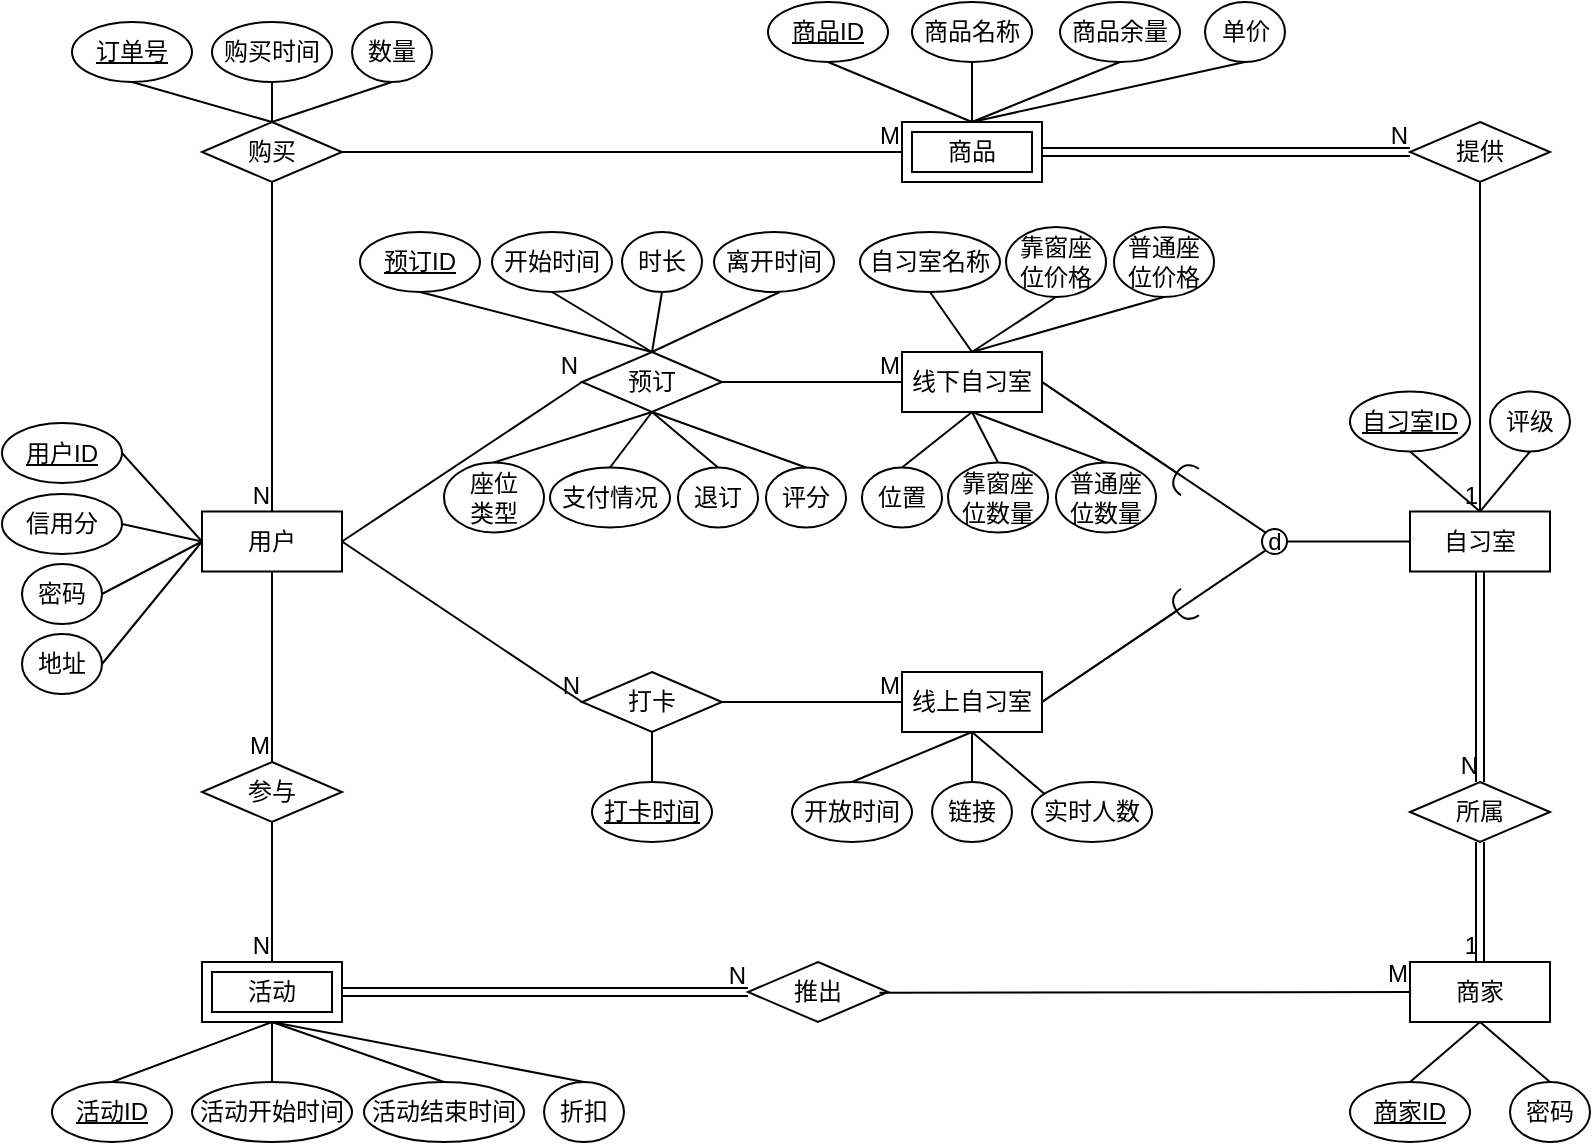 <mxfile version="22.1.15" type="github">
  <diagram id="R2lEEEUBdFMjLlhIrx00" name="Page-1">
    <mxGraphModel dx="1195" dy="622" grid="1" gridSize="10" guides="1" tooltips="1" connect="1" arrows="1" fold="1" page="1" pageScale="1" pageWidth="850" pageHeight="1100" math="0" shadow="0" extFonts="Permanent Marker^https://fonts.googleapis.com/css?family=Permanent+Marker">
      <root>
        <mxCell id="0" />
        <mxCell id="1" parent="0" />
        <mxCell id="6-vCffH0rU1hF1be56Wz-154" value="商品" style="shape=ext;margin=3;double=1;whiteSpace=wrap;html=1;align=center;" parent="1" vertex="1">
          <mxGeometry x="486" y="70" width="70" height="30" as="geometry" />
        </mxCell>
        <mxCell id="6-vCffH0rU1hF1be56Wz-153" value="活动" style="shape=ext;margin=3;double=1;whiteSpace=wrap;html=1;align=center;" parent="1" vertex="1">
          <mxGeometry x="136" y="490" width="70" height="30" as="geometry" />
        </mxCell>
        <mxCell id="6-vCffH0rU1hF1be56Wz-1" value="线上自习室" style="whiteSpace=wrap;html=1;align=center;" parent="1" vertex="1">
          <mxGeometry x="486" y="345" width="70" height="30" as="geometry" />
        </mxCell>
        <mxCell id="6-vCffH0rU1hF1be56Wz-2" value="用户" style="whiteSpace=wrap;html=1;align=center;" parent="1" vertex="1">
          <mxGeometry x="136" y="264.75" width="70" height="30" as="geometry" />
        </mxCell>
        <mxCell id="6-vCffH0rU1hF1be56Wz-4" value="商家" style="whiteSpace=wrap;html=1;align=center;" parent="1" vertex="1">
          <mxGeometry x="740" y="490" width="70" height="30" as="geometry" />
        </mxCell>
        <mxCell id="6-vCffH0rU1hF1be56Wz-6" value="打卡" style="shape=rhombus;perimeter=rhombusPerimeter;whiteSpace=wrap;html=1;align=center;" parent="1" vertex="1">
          <mxGeometry x="326" y="345" width="70" height="30" as="geometry" />
        </mxCell>
        <mxCell id="6-vCffH0rU1hF1be56Wz-7" value="线下自习室" style="whiteSpace=wrap;html=1;align=center;" parent="1" vertex="1">
          <mxGeometry x="486" y="185" width="70" height="30" as="geometry" />
        </mxCell>
        <mxCell id="6-vCffH0rU1hF1be56Wz-8" value="自习室" style="whiteSpace=wrap;html=1;align=center;" parent="1" vertex="1">
          <mxGeometry x="740" y="264.75" width="70" height="30" as="geometry" />
        </mxCell>
        <mxCell id="6-vCffH0rU1hF1be56Wz-13" value="" style="endArrow=none;html=1;rounded=0;entryX=1;entryY=0.5;entryDx=0;entryDy=0;startArrow=halfCircle;startFill=0;sourcePerimeterSpacing=0;strokeWidth=1;" parent="1" target="6-vCffH0rU1hF1be56Wz-7" edge="1">
          <mxGeometry relative="1" as="geometry">
            <mxPoint x="630" y="250" as="sourcePoint" />
            <mxPoint x="90" y="660.0" as="targetPoint" />
            <Array as="points" />
          </mxGeometry>
        </mxCell>
        <mxCell id="6-vCffH0rU1hF1be56Wz-16" value="" style="endArrow=none;html=1;rounded=0;entryX=1;entryY=0.5;entryDx=0;entryDy=0;startArrow=halfCircle;startFill=0;sourcePerimeterSpacing=0;strokeWidth=1;" parent="1" target="6-vCffH0rU1hF1be56Wz-1" edge="1">
          <mxGeometry relative="1" as="geometry">
            <mxPoint x="630" y="310" as="sourcePoint" />
            <mxPoint x="110" y="600.0" as="targetPoint" />
            <Array as="points" />
          </mxGeometry>
        </mxCell>
        <mxCell id="6-vCffH0rU1hF1be56Wz-18" value="" style="endArrow=none;html=1;rounded=0;exitX=0;exitY=1;exitDx=0;exitDy=0;entryX=1;entryY=0.5;entryDx=0;entryDy=0;" parent="1" source="6-vCffH0rU1hF1be56Wz-19" target="6-vCffH0rU1hF1be56Wz-1" edge="1">
          <mxGeometry relative="1" as="geometry">
            <mxPoint x="618.496" y="252.416" as="sourcePoint" />
            <mxPoint x="646" y="230" as="targetPoint" />
          </mxGeometry>
        </mxCell>
        <mxCell id="6-vCffH0rU1hF1be56Wz-20" value="" style="endArrow=none;html=1;rounded=0;" parent="1" source="6-vCffH0rU1hF1be56Wz-8" target="6-vCffH0rU1hF1be56Wz-19" edge="1">
          <mxGeometry relative="1" as="geometry">
            <mxPoint x="606" y="260" as="sourcePoint" />
            <mxPoint x="646" y="230" as="targetPoint" />
          </mxGeometry>
        </mxCell>
        <mxCell id="6-vCffH0rU1hF1be56Wz-19" value="d" style="ellipse;whiteSpace=wrap;html=1;aspect=fixed;" parent="1" vertex="1">
          <mxGeometry x="666" y="273.5" width="12.5" height="12.5" as="geometry" />
        </mxCell>
        <mxCell id="6-vCffH0rU1hF1be56Wz-21" value="" style="endArrow=none;html=1;rounded=0;entryX=1;entryY=0.5;entryDx=0;entryDy=0;exitX=0;exitY=0;exitDx=0;exitDy=0;" parent="1" source="6-vCffH0rU1hF1be56Wz-19" target="6-vCffH0rU1hF1be56Wz-7" edge="1">
          <mxGeometry relative="1" as="geometry">
            <mxPoint x="436" y="370" as="sourcePoint" />
            <mxPoint x="676" y="225" as="targetPoint" />
          </mxGeometry>
        </mxCell>
        <mxCell id="6-vCffH0rU1hF1be56Wz-24" value="预订" style="shape=rhombus;perimeter=rhombusPerimeter;whiteSpace=wrap;html=1;align=center;" parent="1" vertex="1">
          <mxGeometry x="326" y="185" width="70" height="30" as="geometry" />
        </mxCell>
        <mxCell id="6-vCffH0rU1hF1be56Wz-28" value="购买" style="shape=rhombus;perimeter=rhombusPerimeter;whiteSpace=wrap;html=1;align=center;" parent="1" vertex="1">
          <mxGeometry x="136" y="70" width="70" height="30" as="geometry" />
        </mxCell>
        <mxCell id="6-vCffH0rU1hF1be56Wz-31" value="提供" style="shape=rhombus;perimeter=rhombusPerimeter;whiteSpace=wrap;html=1;align=center;" parent="1" vertex="1">
          <mxGeometry x="740" y="70" width="70" height="30" as="geometry" />
        </mxCell>
        <mxCell id="6-vCffH0rU1hF1be56Wz-34" value="所属" style="shape=rhombus;perimeter=rhombusPerimeter;whiteSpace=wrap;html=1;align=center;" parent="1" vertex="1">
          <mxGeometry x="740" y="400" width="70" height="30" as="geometry" />
        </mxCell>
        <mxCell id="6-vCffH0rU1hF1be56Wz-41" value="推出" style="shape=rhombus;perimeter=rhombusPerimeter;whiteSpace=wrap;html=1;align=center;" parent="1" vertex="1">
          <mxGeometry x="409" y="490" width="70" height="30" as="geometry" />
        </mxCell>
        <mxCell id="6-vCffH0rU1hF1be56Wz-44" value="参与" style="shape=rhombus;perimeter=rhombusPerimeter;whiteSpace=wrap;html=1;align=center;" parent="1" vertex="1">
          <mxGeometry x="136" y="390" width="70" height="30" as="geometry" />
        </mxCell>
        <mxCell id="6-vCffH0rU1hF1be56Wz-63" value="" style="endArrow=none;html=1;rounded=0;exitX=1;exitY=0.5;exitDx=0;exitDy=0;entryX=0;entryY=0.5;entryDx=0;entryDy=0;" parent="1" source="6-vCffH0rU1hF1be56Wz-96" target="6-vCffH0rU1hF1be56Wz-2" edge="1">
          <mxGeometry width="50" height="50" relative="1" as="geometry">
            <mxPoint x="94" y="258.5" as="sourcePoint" />
            <mxPoint x="406" y="210" as="targetPoint" />
          </mxGeometry>
        </mxCell>
        <mxCell id="6-vCffH0rU1hF1be56Wz-64" value="单价" style="ellipse;whiteSpace=wrap;html=1;align=center;" parent="1" vertex="1">
          <mxGeometry x="637.5" y="10" width="40" height="30" as="geometry" />
        </mxCell>
        <mxCell id="6-vCffH0rU1hF1be56Wz-66" value="商品ID" style="ellipse;whiteSpace=wrap;html=1;align=center;fontStyle=4;" parent="1" vertex="1">
          <mxGeometry x="419" y="10" width="60" height="30" as="geometry" />
        </mxCell>
        <mxCell id="6-vCffH0rU1hF1be56Wz-68" value="订单号" style="ellipse;whiteSpace=wrap;html=1;align=center;fontStyle=4;" parent="1" vertex="1">
          <mxGeometry x="71" y="20" width="60" height="30" as="geometry" />
        </mxCell>
        <mxCell id="6-vCffH0rU1hF1be56Wz-69" value="数量" style="ellipse;whiteSpace=wrap;html=1;align=center;" parent="1" vertex="1">
          <mxGeometry x="211" y="20" width="40" height="30" as="geometry" />
        </mxCell>
        <mxCell id="6-vCffH0rU1hF1be56Wz-70" value="预订ID" style="ellipse;whiteSpace=wrap;html=1;align=center;fontStyle=4;" parent="1" vertex="1">
          <mxGeometry x="215" y="125" width="60" height="30" as="geometry" />
        </mxCell>
        <mxCell id="6-vCffH0rU1hF1be56Wz-72" value="开始时间" style="ellipse;whiteSpace=wrap;html=1;align=center;" parent="1" vertex="1">
          <mxGeometry x="281" y="125" width="60" height="30" as="geometry" />
        </mxCell>
        <mxCell id="6-vCffH0rU1hF1be56Wz-73" value="时长" style="ellipse;whiteSpace=wrap;html=1;align=center;" parent="1" vertex="1">
          <mxGeometry x="346" y="125" width="40" height="30" as="geometry" />
        </mxCell>
        <mxCell id="6-vCffH0rU1hF1be56Wz-74" value="离开时间" style="ellipse;whiteSpace=wrap;html=1;align=center;" parent="1" vertex="1">
          <mxGeometry x="392" y="125" width="60" height="30" as="geometry" />
        </mxCell>
        <mxCell id="6-vCffH0rU1hF1be56Wz-75" value="座位&lt;br&gt;类型" style="ellipse;whiteSpace=wrap;html=1;align=center;" parent="1" vertex="1">
          <mxGeometry x="257" y="240.25" width="50" height="35" as="geometry" />
        </mxCell>
        <mxCell id="6-vCffH0rU1hF1be56Wz-77" value="支付情况" style="ellipse;whiteSpace=wrap;html=1;align=center;" parent="1" vertex="1">
          <mxGeometry x="310" y="242.75" width="60" height="30" as="geometry" />
        </mxCell>
        <mxCell id="6-vCffH0rU1hF1be56Wz-81" value="评分" style="ellipse;whiteSpace=wrap;html=1;align=center;" parent="1" vertex="1">
          <mxGeometry x="418" y="242.75" width="40" height="30" as="geometry" />
        </mxCell>
        <mxCell id="6-vCffH0rU1hF1be56Wz-84" value="自习室ID" style="ellipse;whiteSpace=wrap;html=1;align=center;fontStyle=4;" parent="1" vertex="1">
          <mxGeometry x="710" y="204.75" width="60" height="30" as="geometry" />
        </mxCell>
        <mxCell id="6-vCffH0rU1hF1be56Wz-85" value="位置" style="ellipse;whiteSpace=wrap;html=1;align=center;" parent="1" vertex="1">
          <mxGeometry x="466" y="242.75" width="40" height="30" as="geometry" />
        </mxCell>
        <mxCell id="6-vCffH0rU1hF1be56Wz-88" value="靠窗座&lt;br&gt;位数量" style="ellipse;whiteSpace=wrap;html=1;align=center;" parent="1" vertex="1">
          <mxGeometry x="509" y="240.25" width="50" height="35" as="geometry" />
        </mxCell>
        <mxCell id="6-vCffH0rU1hF1be56Wz-89" value="开放时间" style="ellipse;whiteSpace=wrap;html=1;align=center;" parent="1" vertex="1">
          <mxGeometry x="431" y="400" width="60" height="30" as="geometry" />
        </mxCell>
        <mxCell id="6-vCffH0rU1hF1be56Wz-90" value="信用分" style="ellipse;whiteSpace=wrap;html=1;align=center;" parent="1" vertex="1">
          <mxGeometry x="36" y="256" width="60" height="30" as="geometry" />
        </mxCell>
        <mxCell id="6-vCffH0rU1hF1be56Wz-91" value="评级" style="ellipse;whiteSpace=wrap;html=1;align=center;" parent="1" vertex="1">
          <mxGeometry x="780" y="204.75" width="40" height="30" as="geometry" />
        </mxCell>
        <mxCell id="6-vCffH0rU1hF1be56Wz-92" value="商家ID" style="ellipse;whiteSpace=wrap;html=1;align=center;fontStyle=4;" parent="1" vertex="1">
          <mxGeometry x="710" y="550" width="60" height="30" as="geometry" />
        </mxCell>
        <mxCell id="6-vCffH0rU1hF1be56Wz-93" value="活动ID" style="ellipse;whiteSpace=wrap;html=1;align=center;fontStyle=4;" parent="1" vertex="1">
          <mxGeometry x="61" y="550" width="60" height="30" as="geometry" />
        </mxCell>
        <mxCell id="6-vCffH0rU1hF1be56Wz-94" value="活动开始时间" style="ellipse;whiteSpace=wrap;html=1;align=center;" parent="1" vertex="1">
          <mxGeometry x="131" y="550" width="80" height="30" as="geometry" />
        </mxCell>
        <mxCell id="6-vCffH0rU1hF1be56Wz-95" value="折扣" style="ellipse;whiteSpace=wrap;html=1;align=center;" parent="1" vertex="1">
          <mxGeometry x="307" y="550" width="40" height="30" as="geometry" />
        </mxCell>
        <mxCell id="6-vCffH0rU1hF1be56Wz-96" value="用户ID" style="ellipse;whiteSpace=wrap;html=1;align=center;fontStyle=4;" parent="1" vertex="1">
          <mxGeometry x="36" y="220.5" width="60" height="30" as="geometry" />
        </mxCell>
        <mxCell id="6-vCffH0rU1hF1be56Wz-97" value="退订" style="ellipse;whiteSpace=wrap;html=1;align=center;" parent="1" vertex="1">
          <mxGeometry x="374" y="242.75" width="40" height="30" as="geometry" />
        </mxCell>
        <mxCell id="6-vCffH0rU1hF1be56Wz-98" value="链接" style="ellipse;whiteSpace=wrap;html=1;align=center;" parent="1" vertex="1">
          <mxGeometry x="501" y="400" width="40" height="30" as="geometry" />
        </mxCell>
        <mxCell id="6-vCffH0rU1hF1be56Wz-100" value="打卡时间" style="ellipse;whiteSpace=wrap;html=1;align=center;fontStyle=4;" parent="1" vertex="1">
          <mxGeometry x="331" y="400" width="60" height="30" as="geometry" />
        </mxCell>
        <mxCell id="6-vCffH0rU1hF1be56Wz-101" value="自习室名称" style="ellipse;whiteSpace=wrap;html=1;align=center;" parent="1" vertex="1">
          <mxGeometry x="465" y="125" width="70" height="30" as="geometry" />
        </mxCell>
        <mxCell id="6-vCffH0rU1hF1be56Wz-102" value="靠窗座&lt;br&gt;位价格" style="ellipse;whiteSpace=wrap;html=1;align=center;" parent="1" vertex="1">
          <mxGeometry x="538" y="122.5" width="50" height="35" as="geometry" />
        </mxCell>
        <mxCell id="6-vCffH0rU1hF1be56Wz-103" value="活动结束时间" style="ellipse;whiteSpace=wrap;html=1;align=center;" parent="1" vertex="1">
          <mxGeometry x="217" y="550" width="80" height="30" as="geometry" />
        </mxCell>
        <mxCell id="6-vCffH0rU1hF1be56Wz-104" value="购买时间" style="ellipse;whiteSpace=wrap;html=1;align=center;" parent="1" vertex="1">
          <mxGeometry x="141" y="20" width="60" height="30" as="geometry" />
        </mxCell>
        <mxCell id="6-vCffH0rU1hF1be56Wz-107" value="" style="endArrow=none;html=1;rounded=0;entryX=0.5;entryY=1;entryDx=0;entryDy=0;exitX=0.5;exitY=0;exitDx=0;exitDy=0;" parent="1" source="6-vCffH0rU1hF1be56Wz-28" target="6-vCffH0rU1hF1be56Wz-68" edge="1">
          <mxGeometry width="50" height="50" relative="1" as="geometry">
            <mxPoint x="410" y="370" as="sourcePoint" />
            <mxPoint x="460" y="320" as="targetPoint" />
          </mxGeometry>
        </mxCell>
        <mxCell id="6-vCffH0rU1hF1be56Wz-108" value="" style="endArrow=none;html=1;rounded=0;entryX=0.5;entryY=1;entryDx=0;entryDy=0;exitX=0.5;exitY=0;exitDx=0;exitDy=0;" parent="1" source="6-vCffH0rU1hF1be56Wz-28" target="6-vCffH0rU1hF1be56Wz-104" edge="1">
          <mxGeometry width="50" height="50" relative="1" as="geometry">
            <mxPoint x="181" y="80" as="sourcePoint" />
            <mxPoint x="136" y="60" as="targetPoint" />
          </mxGeometry>
        </mxCell>
        <mxCell id="6-vCffH0rU1hF1be56Wz-109" value="" style="endArrow=none;html=1;rounded=0;entryX=0.5;entryY=1;entryDx=0;entryDy=0;exitX=0.5;exitY=0;exitDx=0;exitDy=0;" parent="1" source="6-vCffH0rU1hF1be56Wz-28" target="6-vCffH0rU1hF1be56Wz-69" edge="1">
          <mxGeometry width="50" height="50" relative="1" as="geometry">
            <mxPoint x="191" y="90" as="sourcePoint" />
            <mxPoint x="146" y="70" as="targetPoint" />
          </mxGeometry>
        </mxCell>
        <mxCell id="6-vCffH0rU1hF1be56Wz-110" value="" style="endArrow=none;html=1;rounded=0;entryX=0.5;entryY=1;entryDx=0;entryDy=0;exitX=0.5;exitY=0;exitDx=0;exitDy=0;" parent="1" source="6-vCffH0rU1hF1be56Wz-154" target="6-vCffH0rU1hF1be56Wz-66" edge="1">
          <mxGeometry width="50" height="50" relative="1" as="geometry">
            <mxPoint x="521" y="70" as="sourcePoint" />
            <mxPoint x="156" y="80" as="targetPoint" />
          </mxGeometry>
        </mxCell>
        <mxCell id="6-vCffH0rU1hF1be56Wz-111" value="" style="endArrow=none;html=1;rounded=0;entryX=0.5;entryY=1;entryDx=0;entryDy=0;exitX=0.5;exitY=0;exitDx=0;exitDy=0;" parent="1" source="6-vCffH0rU1hF1be56Wz-154" target="bLTGYwWpteCRlfrtfJRy-1" edge="1">
          <mxGeometry width="50" height="50" relative="1" as="geometry">
            <mxPoint x="521" y="70" as="sourcePoint" />
            <mxPoint x="521" y="40" as="targetPoint" />
          </mxGeometry>
        </mxCell>
        <mxCell id="6-vCffH0rU1hF1be56Wz-112" value="" style="endArrow=none;html=1;rounded=0;entryX=0.5;entryY=1;entryDx=0;entryDy=0;exitX=0.5;exitY=0;exitDx=0;exitDy=0;" parent="1" source="6-vCffH0rU1hF1be56Wz-154" target="6-vCffH0rU1hF1be56Wz-64" edge="1">
          <mxGeometry width="50" height="50" relative="1" as="geometry">
            <mxPoint x="521" y="70" as="sourcePoint" />
            <mxPoint x="176" y="100" as="targetPoint" />
          </mxGeometry>
        </mxCell>
        <mxCell id="6-vCffH0rU1hF1be56Wz-113" value="" style="endArrow=none;html=1;rounded=0;exitX=0.5;exitY=1;exitDx=0;exitDy=0;entryX=0.5;entryY=0;entryDx=0;entryDy=0;" parent="1" source="6-vCffH0rU1hF1be56Wz-70" target="6-vCffH0rU1hF1be56Wz-24" edge="1">
          <mxGeometry width="50" height="50" relative="1" as="geometry">
            <mxPoint x="231" y="130" as="sourcePoint" />
            <mxPoint x="300" y="200" as="targetPoint" />
          </mxGeometry>
        </mxCell>
        <mxCell id="6-vCffH0rU1hF1be56Wz-114" value="" style="endArrow=none;html=1;rounded=0;entryX=0.5;entryY=1;entryDx=0;entryDy=0;exitX=0.5;exitY=0;exitDx=0;exitDy=0;" parent="1" source="6-vCffH0rU1hF1be56Wz-24" target="6-vCffH0rU1hF1be56Wz-72" edge="1">
          <mxGeometry width="50" height="50" relative="1" as="geometry">
            <mxPoint x="360" y="180" as="sourcePoint" />
            <mxPoint x="196" y="120" as="targetPoint" />
          </mxGeometry>
        </mxCell>
        <mxCell id="6-vCffH0rU1hF1be56Wz-115" value="" style="endArrow=none;html=1;rounded=0;entryX=0.5;entryY=1;entryDx=0;entryDy=0;exitX=0.5;exitY=0;exitDx=0;exitDy=0;" parent="1" source="6-vCffH0rU1hF1be56Wz-24" target="6-vCffH0rU1hF1be56Wz-73" edge="1">
          <mxGeometry width="50" height="50" relative="1" as="geometry">
            <mxPoint x="251" y="150" as="sourcePoint" />
            <mxPoint x="206" y="130" as="targetPoint" />
          </mxGeometry>
        </mxCell>
        <mxCell id="6-vCffH0rU1hF1be56Wz-116" value="" style="endArrow=none;html=1;rounded=0;entryX=0.547;entryY=1;entryDx=0;entryDy=0;exitX=0.5;exitY=0;exitDx=0;exitDy=0;entryPerimeter=0;" parent="1" source="6-vCffH0rU1hF1be56Wz-24" target="6-vCffH0rU1hF1be56Wz-74" edge="1">
          <mxGeometry width="50" height="50" relative="1" as="geometry">
            <mxPoint x="261" y="160" as="sourcePoint" />
            <mxPoint x="216" y="140" as="targetPoint" />
          </mxGeometry>
        </mxCell>
        <mxCell id="6-vCffH0rU1hF1be56Wz-117" value="" style="endArrow=none;html=1;rounded=0;entryX=0.5;entryY=0;entryDx=0;entryDy=0;exitX=0.5;exitY=1;exitDx=0;exitDy=0;" parent="1" source="6-vCffH0rU1hF1be56Wz-24" target="6-vCffH0rU1hF1be56Wz-81" edge="1">
          <mxGeometry width="50" height="50" relative="1" as="geometry">
            <mxPoint x="271" y="170" as="sourcePoint" />
            <mxPoint x="226" y="150" as="targetPoint" />
          </mxGeometry>
        </mxCell>
        <mxCell id="6-vCffH0rU1hF1be56Wz-118" value="" style="endArrow=none;html=1;rounded=0;entryX=0.5;entryY=0;entryDx=0;entryDy=0;exitX=0.5;exitY=1;exitDx=0;exitDy=0;" parent="1" source="6-vCffH0rU1hF1be56Wz-24" target="6-vCffH0rU1hF1be56Wz-75" edge="1">
          <mxGeometry width="50" height="50" relative="1" as="geometry">
            <mxPoint x="281" y="180" as="sourcePoint" />
            <mxPoint x="236" y="160" as="targetPoint" />
          </mxGeometry>
        </mxCell>
        <mxCell id="6-vCffH0rU1hF1be56Wz-119" value="" style="endArrow=none;html=1;rounded=0;entryX=0.5;entryY=0;entryDx=0;entryDy=0;exitX=0.5;exitY=1;exitDx=0;exitDy=0;" parent="1" source="6-vCffH0rU1hF1be56Wz-24" target="6-vCffH0rU1hF1be56Wz-77" edge="1">
          <mxGeometry width="50" height="50" relative="1" as="geometry">
            <mxPoint x="291" y="190" as="sourcePoint" />
            <mxPoint x="246" y="170" as="targetPoint" />
          </mxGeometry>
        </mxCell>
        <mxCell id="6-vCffH0rU1hF1be56Wz-120" value="" style="endArrow=none;html=1;rounded=0;entryX=0.5;entryY=1;entryDx=0;entryDy=0;exitX=0.5;exitY=0;exitDx=0;exitDy=0;" parent="1" source="6-vCffH0rU1hF1be56Wz-97" target="6-vCffH0rU1hF1be56Wz-24" edge="1">
          <mxGeometry width="50" height="50" relative="1" as="geometry">
            <mxPoint x="301" y="200" as="sourcePoint" />
            <mxPoint x="256" y="180" as="targetPoint" />
          </mxGeometry>
        </mxCell>
        <mxCell id="6-vCffH0rU1hF1be56Wz-121" value="" style="endArrow=none;html=1;rounded=0;entryX=0.5;entryY=1;entryDx=0;entryDy=0;exitX=0.5;exitY=0;exitDx=0;exitDy=0;" parent="1" source="6-vCffH0rU1hF1be56Wz-85" target="6-vCffH0rU1hF1be56Wz-7" edge="1">
          <mxGeometry width="50" height="50" relative="1" as="geometry">
            <mxPoint x="311" y="210" as="sourcePoint" />
            <mxPoint x="266" y="190" as="targetPoint" />
          </mxGeometry>
        </mxCell>
        <mxCell id="6-vCffH0rU1hF1be56Wz-122" value="" style="endArrow=none;html=1;rounded=0;exitX=0.5;exitY=0;exitDx=0;exitDy=0;entryX=0.5;entryY=1;entryDx=0;entryDy=0;" parent="1" source="6-vCffH0rU1hF1be56Wz-88" target="6-vCffH0rU1hF1be56Wz-7" edge="1">
          <mxGeometry width="50" height="50" relative="1" as="geometry">
            <mxPoint x="321" y="220" as="sourcePoint" />
            <mxPoint x="520" y="220" as="targetPoint" />
          </mxGeometry>
        </mxCell>
        <mxCell id="6-vCffH0rU1hF1be56Wz-123" value="" style="endArrow=none;html=1;rounded=0;entryX=0.5;entryY=0;entryDx=0;entryDy=0;exitX=0.5;exitY=1;exitDx=0;exitDy=0;" parent="1" source="6-vCffH0rU1hF1be56Wz-102" target="6-vCffH0rU1hF1be56Wz-7" edge="1">
          <mxGeometry width="50" height="50" relative="1" as="geometry">
            <mxPoint x="331" y="230" as="sourcePoint" />
            <mxPoint x="286" y="210" as="targetPoint" />
          </mxGeometry>
        </mxCell>
        <mxCell id="6-vCffH0rU1hF1be56Wz-124" value="" style="endArrow=none;html=1;rounded=0;entryX=0.5;entryY=0;entryDx=0;entryDy=0;exitX=0.5;exitY=1;exitDx=0;exitDy=0;" parent="1" source="6-vCffH0rU1hF1be56Wz-101" target="6-vCffH0rU1hF1be56Wz-7" edge="1">
          <mxGeometry width="50" height="50" relative="1" as="geometry">
            <mxPoint x="341" y="240" as="sourcePoint" />
            <mxPoint x="296" y="220" as="targetPoint" />
          </mxGeometry>
        </mxCell>
        <mxCell id="6-vCffH0rU1hF1be56Wz-125" value="" style="endArrow=none;html=1;rounded=0;entryX=0.5;entryY=1;entryDx=0;entryDy=0;exitX=0.5;exitY=0;exitDx=0;exitDy=0;" parent="1" source="6-vCffH0rU1hF1be56Wz-8" target="6-vCffH0rU1hF1be56Wz-84" edge="1">
          <mxGeometry width="50" height="50" relative="1" as="geometry">
            <mxPoint x="351" y="250" as="sourcePoint" />
            <mxPoint x="306" y="230" as="targetPoint" />
          </mxGeometry>
        </mxCell>
        <mxCell id="6-vCffH0rU1hF1be56Wz-126" value="" style="endArrow=none;html=1;rounded=0;entryX=0.5;entryY=1;entryDx=0;entryDy=0;exitX=0.5;exitY=0;exitDx=0;exitDy=0;" parent="1" source="6-vCffH0rU1hF1be56Wz-8" target="6-vCffH0rU1hF1be56Wz-91" edge="1">
          <mxGeometry width="50" height="50" relative="1" as="geometry">
            <mxPoint x="361" y="260" as="sourcePoint" />
            <mxPoint x="316" y="240" as="targetPoint" />
          </mxGeometry>
        </mxCell>
        <mxCell id="6-vCffH0rU1hF1be56Wz-127" value="" style="endArrow=none;html=1;rounded=0;entryX=0.5;entryY=0;entryDx=0;entryDy=0;exitX=0.5;exitY=1;exitDx=0;exitDy=0;" parent="1" source="6-vCffH0rU1hF1be56Wz-4" target="6-vCffH0rU1hF1be56Wz-92" edge="1">
          <mxGeometry width="50" height="50" relative="1" as="geometry">
            <mxPoint x="755" y="520" as="sourcePoint" />
            <mxPoint x="306" y="250" as="targetPoint" />
          </mxGeometry>
        </mxCell>
        <mxCell id="6-vCffH0rU1hF1be56Wz-128" value="" style="endArrow=none;html=1;rounded=0;entryX=0.5;entryY=0;entryDx=0;entryDy=0;exitX=0.5;exitY=1;exitDx=0;exitDy=0;" parent="1" source="6-vCffH0rU1hF1be56Wz-153" target="6-vCffH0rU1hF1be56Wz-93" edge="1">
          <mxGeometry width="50" height="50" relative="1" as="geometry">
            <mxPoint x="171" y="520" as="sourcePoint" />
            <mxPoint x="336" y="260" as="targetPoint" />
          </mxGeometry>
        </mxCell>
        <mxCell id="6-vCffH0rU1hF1be56Wz-129" value="" style="endArrow=none;html=1;rounded=0;entryX=0.5;entryY=0;entryDx=0;entryDy=0;exitX=0.5;exitY=1;exitDx=0;exitDy=0;" parent="1" source="6-vCffH0rU1hF1be56Wz-153" target="6-vCffH0rU1hF1be56Wz-94" edge="1">
          <mxGeometry width="50" height="50" relative="1" as="geometry">
            <mxPoint x="171" y="520" as="sourcePoint" />
            <mxPoint x="110" y="560" as="targetPoint" />
          </mxGeometry>
        </mxCell>
        <mxCell id="6-vCffH0rU1hF1be56Wz-130" value="" style="endArrow=none;html=1;rounded=0;entryX=0.5;entryY=0;entryDx=0;entryDy=0;exitX=0.5;exitY=1;exitDx=0;exitDy=0;" parent="1" source="6-vCffH0rU1hF1be56Wz-153" target="6-vCffH0rU1hF1be56Wz-103" edge="1">
          <mxGeometry width="50" height="50" relative="1" as="geometry">
            <mxPoint x="171" y="520" as="sourcePoint" />
            <mxPoint x="120" y="570" as="targetPoint" />
          </mxGeometry>
        </mxCell>
        <mxCell id="6-vCffH0rU1hF1be56Wz-131" value="" style="endArrow=none;html=1;rounded=0;entryX=0.5;entryY=0;entryDx=0;entryDy=0;exitX=0.5;exitY=1;exitDx=0;exitDy=0;" parent="1" source="6-vCffH0rU1hF1be56Wz-153" target="6-vCffH0rU1hF1be56Wz-95" edge="1">
          <mxGeometry width="50" height="50" relative="1" as="geometry">
            <mxPoint x="171" y="520" as="sourcePoint" />
            <mxPoint x="130" y="580" as="targetPoint" />
          </mxGeometry>
        </mxCell>
        <mxCell id="6-vCffH0rU1hF1be56Wz-132" value="" style="endArrow=none;html=1;rounded=0;exitX=1;exitY=0.5;exitDx=0;exitDy=0;entryX=0;entryY=0.5;entryDx=0;entryDy=0;" parent="1" source="6-vCffH0rU1hF1be56Wz-90" target="6-vCffH0rU1hF1be56Wz-2" edge="1">
          <mxGeometry width="50" height="50" relative="1" as="geometry">
            <mxPoint x="106" y="269" as="sourcePoint" />
            <mxPoint x="146" y="290" as="targetPoint" />
          </mxGeometry>
        </mxCell>
        <mxCell id="6-vCffH0rU1hF1be56Wz-133" value="" style="endArrow=none;html=1;rounded=0;exitX=0.5;exitY=1;exitDx=0;exitDy=0;entryX=0.5;entryY=0;entryDx=0;entryDy=0;" parent="1" source="6-vCffH0rU1hF1be56Wz-6" target="6-vCffH0rU1hF1be56Wz-100" edge="1">
          <mxGeometry width="50" height="50" relative="1" as="geometry">
            <mxPoint x="116" y="279" as="sourcePoint" />
            <mxPoint x="156" y="300" as="targetPoint" />
          </mxGeometry>
        </mxCell>
        <mxCell id="6-vCffH0rU1hF1be56Wz-134" value="" style="endArrow=none;html=1;rounded=0;exitX=0.5;exitY=1;exitDx=0;exitDy=0;entryX=0.5;entryY=0;entryDx=0;entryDy=0;" parent="1" source="6-vCffH0rU1hF1be56Wz-1" target="6-vCffH0rU1hF1be56Wz-89" edge="1">
          <mxGeometry width="50" height="50" relative="1" as="geometry">
            <mxPoint x="126" y="289" as="sourcePoint" />
            <mxPoint x="166" y="310" as="targetPoint" />
          </mxGeometry>
        </mxCell>
        <mxCell id="6-vCffH0rU1hF1be56Wz-135" value="" style="endArrow=none;html=1;rounded=0;entryX=0.5;entryY=0;entryDx=0;entryDy=0;exitX=0.5;exitY=1;exitDx=0;exitDy=0;" parent="1" source="6-vCffH0rU1hF1be56Wz-1" target="6-vCffH0rU1hF1be56Wz-98" edge="1">
          <mxGeometry width="50" height="50" relative="1" as="geometry">
            <mxPoint x="520" y="380" as="sourcePoint" />
            <mxPoint x="176" y="320" as="targetPoint" />
          </mxGeometry>
        </mxCell>
        <mxCell id="6-vCffH0rU1hF1be56Wz-140" value="" style="endArrow=none;html=1;rounded=0;exitX=0.5;exitY=1;exitDx=0;exitDy=0;entryX=0.5;entryY=0;entryDx=0;entryDy=0;" parent="1" source="6-vCffH0rU1hF1be56Wz-44" target="6-vCffH0rU1hF1be56Wz-153" edge="1">
          <mxGeometry relative="1" as="geometry">
            <mxPoint x="260" y="320" as="sourcePoint" />
            <mxPoint x="171" y="490" as="targetPoint" />
          </mxGeometry>
        </mxCell>
        <mxCell id="6-vCffH0rU1hF1be56Wz-141" value="N" style="resizable=0;html=1;whiteSpace=wrap;align=right;verticalAlign=bottom;" parent="6-vCffH0rU1hF1be56Wz-140" connectable="0" vertex="1">
          <mxGeometry x="1" relative="1" as="geometry" />
        </mxCell>
        <mxCell id="6-vCffH0rU1hF1be56Wz-142" value="" style="endArrow=none;html=1;rounded=0;exitX=0.5;exitY=1;exitDx=0;exitDy=0;entryX=0.5;entryY=0;entryDx=0;entryDy=0;" parent="1" source="6-vCffH0rU1hF1be56Wz-2" target="6-vCffH0rU1hF1be56Wz-44" edge="1">
          <mxGeometry relative="1" as="geometry">
            <mxPoint x="260" y="320" as="sourcePoint" />
            <mxPoint x="420" y="320" as="targetPoint" />
          </mxGeometry>
        </mxCell>
        <mxCell id="6-vCffH0rU1hF1be56Wz-143" value="M" style="resizable=0;html=1;whiteSpace=wrap;align=right;verticalAlign=bottom;" parent="6-vCffH0rU1hF1be56Wz-142" connectable="0" vertex="1">
          <mxGeometry x="1" relative="1" as="geometry" />
        </mxCell>
        <mxCell id="6-vCffH0rU1hF1be56Wz-144" value="" style="shape=link;html=1;rounded=0;exitX=1;exitY=0.5;exitDx=0;exitDy=0;entryX=0;entryY=0.5;entryDx=0;entryDy=0;" parent="1" target="6-vCffH0rU1hF1be56Wz-41" edge="1">
          <mxGeometry relative="1" as="geometry">
            <mxPoint x="206" y="505" as="sourcePoint" />
            <mxPoint x="400" y="510" as="targetPoint" />
          </mxGeometry>
        </mxCell>
        <mxCell id="6-vCffH0rU1hF1be56Wz-145" value="N" style="resizable=0;html=1;whiteSpace=wrap;align=right;verticalAlign=bottom;" parent="6-vCffH0rU1hF1be56Wz-144" connectable="0" vertex="1">
          <mxGeometry x="1" relative="1" as="geometry" />
        </mxCell>
        <mxCell id="6-vCffH0rU1hF1be56Wz-146" value="" style="endArrow=none;html=1;rounded=0;exitX=0.939;exitY=0.514;exitDx=0;exitDy=0;exitPerimeter=0;entryX=0;entryY=0.5;entryDx=0;entryDy=0;" parent="1" source="6-vCffH0rU1hF1be56Wz-41" target="6-vCffH0rU1hF1be56Wz-4" edge="1">
          <mxGeometry relative="1" as="geometry">
            <mxPoint x="260" y="320" as="sourcePoint" />
            <mxPoint x="420" y="320" as="targetPoint" />
          </mxGeometry>
        </mxCell>
        <mxCell id="6-vCffH0rU1hF1be56Wz-147" value="M" style="resizable=0;html=1;whiteSpace=wrap;align=right;verticalAlign=bottom;" parent="6-vCffH0rU1hF1be56Wz-146" connectable="0" vertex="1">
          <mxGeometry x="1" relative="1" as="geometry" />
        </mxCell>
        <mxCell id="6-vCffH0rU1hF1be56Wz-149" value="" style="shape=link;html=1;rounded=0;exitX=0.5;exitY=1;exitDx=0;exitDy=0;entryX=0.5;entryY=0;entryDx=0;entryDy=0;" parent="1" source="6-vCffH0rU1hF1be56Wz-34" target="6-vCffH0rU1hF1be56Wz-4" edge="1">
          <mxGeometry relative="1" as="geometry">
            <mxPoint x="260" y="320" as="sourcePoint" />
            <mxPoint x="680" y="470" as="targetPoint" />
          </mxGeometry>
        </mxCell>
        <mxCell id="6-vCffH0rU1hF1be56Wz-150" value="1" style="resizable=0;html=1;whiteSpace=wrap;align=right;verticalAlign=bottom;" parent="6-vCffH0rU1hF1be56Wz-149" connectable="0" vertex="1">
          <mxGeometry x="1" relative="1" as="geometry" />
        </mxCell>
        <mxCell id="6-vCffH0rU1hF1be56Wz-151" value="" style="shape=link;html=1;rounded=0;entryX=0.5;entryY=0;entryDx=0;entryDy=0;exitX=0.5;exitY=1;exitDx=0;exitDy=0;" parent="1" source="6-vCffH0rU1hF1be56Wz-8" target="6-vCffH0rU1hF1be56Wz-34" edge="1">
          <mxGeometry relative="1" as="geometry">
            <mxPoint x="260" y="320" as="sourcePoint" />
            <mxPoint x="420" y="320" as="targetPoint" />
          </mxGeometry>
        </mxCell>
        <mxCell id="6-vCffH0rU1hF1be56Wz-152" value="N" style="resizable=0;html=1;whiteSpace=wrap;align=right;verticalAlign=bottom;" parent="6-vCffH0rU1hF1be56Wz-151" connectable="0" vertex="1">
          <mxGeometry x="1" relative="1" as="geometry" />
        </mxCell>
        <mxCell id="6-vCffH0rU1hF1be56Wz-155" value="" style="endArrow=none;html=1;rounded=0;exitX=0.5;exitY=1;exitDx=0;exitDy=0;entryX=0.5;entryY=0;entryDx=0;entryDy=0;" parent="1" source="6-vCffH0rU1hF1be56Wz-31" target="6-vCffH0rU1hF1be56Wz-8" edge="1">
          <mxGeometry relative="1" as="geometry">
            <mxPoint x="220" y="200" as="sourcePoint" />
            <mxPoint x="380" y="200" as="targetPoint" />
          </mxGeometry>
        </mxCell>
        <mxCell id="6-vCffH0rU1hF1be56Wz-156" value="1" style="resizable=0;html=1;whiteSpace=wrap;align=right;verticalAlign=bottom;" parent="6-vCffH0rU1hF1be56Wz-155" connectable="0" vertex="1">
          <mxGeometry x="1" relative="1" as="geometry" />
        </mxCell>
        <mxCell id="6-vCffH0rU1hF1be56Wz-159" value="" style="shape=link;html=1;rounded=0;exitX=1;exitY=0.5;exitDx=0;exitDy=0;entryX=0;entryY=0.5;entryDx=0;entryDy=0;" parent="1" source="6-vCffH0rU1hF1be56Wz-154" target="6-vCffH0rU1hF1be56Wz-31" edge="1">
          <mxGeometry relative="1" as="geometry">
            <mxPoint x="220" y="200" as="sourcePoint" />
            <mxPoint x="380" y="200" as="targetPoint" />
          </mxGeometry>
        </mxCell>
        <mxCell id="6-vCffH0rU1hF1be56Wz-160" value="N" style="resizable=0;html=1;whiteSpace=wrap;align=right;verticalAlign=bottom;" parent="6-vCffH0rU1hF1be56Wz-159" connectable="0" vertex="1">
          <mxGeometry x="1" relative="1" as="geometry" />
        </mxCell>
        <mxCell id="6-vCffH0rU1hF1be56Wz-165" value="" style="endArrow=none;html=1;rounded=0;exitX=1;exitY=0.5;exitDx=0;exitDy=0;entryX=0;entryY=0.5;entryDx=0;entryDy=0;" parent="1" source="6-vCffH0rU1hF1be56Wz-6" target="6-vCffH0rU1hF1be56Wz-1" edge="1">
          <mxGeometry relative="1" as="geometry">
            <mxPoint x="140" y="170" as="sourcePoint" />
            <mxPoint x="300" y="170" as="targetPoint" />
          </mxGeometry>
        </mxCell>
        <mxCell id="6-vCffH0rU1hF1be56Wz-166" value="M" style="resizable=0;html=1;whiteSpace=wrap;align=right;verticalAlign=bottom;" parent="6-vCffH0rU1hF1be56Wz-165" connectable="0" vertex="1">
          <mxGeometry x="1" relative="1" as="geometry" />
        </mxCell>
        <mxCell id="6-vCffH0rU1hF1be56Wz-167" value="" style="endArrow=none;html=1;rounded=0;exitX=1;exitY=0.5;exitDx=0;exitDy=0;entryX=0;entryY=0.5;entryDx=0;entryDy=0;" parent="1" source="6-vCffH0rU1hF1be56Wz-2" target="6-vCffH0rU1hF1be56Wz-6" edge="1">
          <mxGeometry relative="1" as="geometry">
            <mxPoint x="210" y="280" as="sourcePoint" />
            <mxPoint x="300" y="170" as="targetPoint" />
          </mxGeometry>
        </mxCell>
        <mxCell id="6-vCffH0rU1hF1be56Wz-168" value="N" style="resizable=0;html=1;whiteSpace=wrap;align=right;verticalAlign=bottom;" parent="6-vCffH0rU1hF1be56Wz-167" connectable="0" vertex="1">
          <mxGeometry x="1" relative="1" as="geometry" />
        </mxCell>
        <mxCell id="6-vCffH0rU1hF1be56Wz-171" value="" style="endArrow=none;html=1;rounded=0;exitX=0.5;exitY=1;exitDx=0;exitDy=0;entryX=0.5;entryY=0;entryDx=0;entryDy=0;" parent="1" source="6-vCffH0rU1hF1be56Wz-28" target="6-vCffH0rU1hF1be56Wz-2" edge="1">
          <mxGeometry relative="1" as="geometry">
            <mxPoint x="180" y="190" as="sourcePoint" />
            <mxPoint x="200" y="190" as="targetPoint" />
          </mxGeometry>
        </mxCell>
        <mxCell id="6-vCffH0rU1hF1be56Wz-172" value="N" style="resizable=0;html=1;whiteSpace=wrap;align=right;verticalAlign=bottom;" parent="6-vCffH0rU1hF1be56Wz-171" connectable="0" vertex="1">
          <mxGeometry x="1" relative="1" as="geometry" />
        </mxCell>
        <mxCell id="6-vCffH0rU1hF1be56Wz-175" value="" style="endArrow=none;html=1;rounded=0;exitX=1;exitY=0.5;exitDx=0;exitDy=0;entryX=0;entryY=0.5;entryDx=0;entryDy=0;" parent="1" source="6-vCffH0rU1hF1be56Wz-28" target="6-vCffH0rU1hF1be56Wz-154" edge="1">
          <mxGeometry relative="1" as="geometry">
            <mxPoint x="180" y="190" as="sourcePoint" />
            <mxPoint x="340" y="190" as="targetPoint" />
          </mxGeometry>
        </mxCell>
        <mxCell id="6-vCffH0rU1hF1be56Wz-176" value="M" style="resizable=0;html=1;whiteSpace=wrap;align=right;verticalAlign=bottom;" parent="6-vCffH0rU1hF1be56Wz-175" connectable="0" vertex="1">
          <mxGeometry x="1" relative="1" as="geometry" />
        </mxCell>
        <mxCell id="6-vCffH0rU1hF1be56Wz-177" value="" style="endArrow=none;html=1;rounded=0;exitX=1;exitY=0.5;exitDx=0;exitDy=0;entryX=0;entryY=0.5;entryDx=0;entryDy=0;" parent="1" source="6-vCffH0rU1hF1be56Wz-2" target="6-vCffH0rU1hF1be56Wz-24" edge="1">
          <mxGeometry relative="1" as="geometry">
            <mxPoint x="180" y="290" as="sourcePoint" />
            <mxPoint x="340" y="290" as="targetPoint" />
          </mxGeometry>
        </mxCell>
        <mxCell id="6-vCffH0rU1hF1be56Wz-178" value="N" style="resizable=0;html=1;whiteSpace=wrap;align=right;verticalAlign=bottom;" parent="6-vCffH0rU1hF1be56Wz-177" connectable="0" vertex="1">
          <mxGeometry x="1" relative="1" as="geometry" />
        </mxCell>
        <mxCell id="6-vCffH0rU1hF1be56Wz-179" value="" style="endArrow=none;html=1;rounded=0;exitX=1;exitY=0.5;exitDx=0;exitDy=0;entryX=0;entryY=0.5;entryDx=0;entryDy=0;" parent="1" source="6-vCffH0rU1hF1be56Wz-24" target="6-vCffH0rU1hF1be56Wz-7" edge="1">
          <mxGeometry relative="1" as="geometry">
            <mxPoint x="180" y="290" as="sourcePoint" />
            <mxPoint x="340" y="290" as="targetPoint" />
          </mxGeometry>
        </mxCell>
        <mxCell id="6-vCffH0rU1hF1be56Wz-180" value="M" style="resizable=0;html=1;whiteSpace=wrap;align=right;verticalAlign=bottom;" parent="6-vCffH0rU1hF1be56Wz-179" connectable="0" vertex="1">
          <mxGeometry x="1" relative="1" as="geometry" />
        </mxCell>
        <mxCell id="cCGZ2ITPY-wAhwFqbKdl-1" value="密码" style="ellipse;whiteSpace=wrap;html=1;align=center;" parent="1" vertex="1">
          <mxGeometry x="46" y="291" width="40" height="30" as="geometry" />
        </mxCell>
        <mxCell id="cCGZ2ITPY-wAhwFqbKdl-2" value="" style="endArrow=none;html=1;rounded=0;exitX=1;exitY=0.5;exitDx=0;exitDy=0;entryX=0;entryY=0.5;entryDx=0;entryDy=0;" parent="1" source="cCGZ2ITPY-wAhwFqbKdl-1" target="6-vCffH0rU1hF1be56Wz-2" edge="1">
          <mxGeometry width="50" height="50" relative="1" as="geometry">
            <mxPoint x="106" y="290" as="sourcePoint" />
            <mxPoint x="140" y="280" as="targetPoint" />
          </mxGeometry>
        </mxCell>
        <mxCell id="cCGZ2ITPY-wAhwFqbKdl-3" value="商品余量" style="ellipse;whiteSpace=wrap;html=1;align=center;" parent="1" vertex="1">
          <mxGeometry x="565" y="10" width="60" height="30" as="geometry" />
        </mxCell>
        <mxCell id="cCGZ2ITPY-wAhwFqbKdl-4" value="" style="endArrow=none;html=1;rounded=0;entryX=0.5;entryY=1;entryDx=0;entryDy=0;exitX=0.5;exitY=0;exitDx=0;exitDy=0;" parent="1" source="6-vCffH0rU1hF1be56Wz-154" target="cCGZ2ITPY-wAhwFqbKdl-3" edge="1">
          <mxGeometry width="50" height="50" relative="1" as="geometry">
            <mxPoint x="531" y="80" as="sourcePoint" />
            <mxPoint x="668" y="50" as="targetPoint" />
          </mxGeometry>
        </mxCell>
        <mxCell id="VjCH9xFblQbBXa9CgSn0-2" value="普通座&lt;br&gt;位价格" style="ellipse;whiteSpace=wrap;html=1;align=center;" parent="1" vertex="1">
          <mxGeometry x="592" y="122.5" width="50" height="35" as="geometry" />
        </mxCell>
        <mxCell id="VjCH9xFblQbBXa9CgSn0-3" value="" style="endArrow=none;html=1;rounded=0;exitX=0.5;exitY=0;exitDx=0;exitDy=0;entryX=0.5;entryY=1;entryDx=0;entryDy=0;" parent="1" source="6-vCffH0rU1hF1be56Wz-7" target="VjCH9xFblQbBXa9CgSn0-2" edge="1">
          <mxGeometry width="50" height="50" relative="1" as="geometry">
            <mxPoint x="400" y="310" as="sourcePoint" />
            <mxPoint x="450" y="260" as="targetPoint" />
          </mxGeometry>
        </mxCell>
        <mxCell id="VjCH9xFblQbBXa9CgSn0-4" value="普通座&lt;br&gt;位数量" style="ellipse;whiteSpace=wrap;html=1;align=center;" parent="1" vertex="1">
          <mxGeometry x="563" y="240.25" width="50" height="35" as="geometry" />
        </mxCell>
        <mxCell id="VjCH9xFblQbBXa9CgSn0-5" value="" style="endArrow=none;html=1;rounded=0;exitX=0.5;exitY=0;exitDx=0;exitDy=0;entryX=0.5;entryY=1;entryDx=0;entryDy=0;" parent="1" source="VjCH9xFblQbBXa9CgSn0-4" target="6-vCffH0rU1hF1be56Wz-7" edge="1">
          <mxGeometry width="50" height="50" relative="1" as="geometry">
            <mxPoint x="544" y="250" as="sourcePoint" />
            <mxPoint x="531" y="225" as="targetPoint" />
          </mxGeometry>
        </mxCell>
        <mxCell id="VjCH9xFblQbBXa9CgSn0-6" value="" style="endArrow=none;html=1;rounded=0;entryX=0.5;entryY=0;entryDx=0;entryDy=0;exitX=0.5;exitY=1;exitDx=0;exitDy=0;" parent="1" source="6-vCffH0rU1hF1be56Wz-1" edge="1">
          <mxGeometry width="50" height="50" relative="1" as="geometry">
            <mxPoint x="531" y="385" as="sourcePoint" />
            <mxPoint x="562" y="410" as="targetPoint" />
          </mxGeometry>
        </mxCell>
        <mxCell id="VjCH9xFblQbBXa9CgSn0-7" value="实时人数" style="ellipse;whiteSpace=wrap;html=1;align=center;" parent="1" vertex="1">
          <mxGeometry x="551" y="400" width="60" height="30" as="geometry" />
        </mxCell>
        <mxCell id="W5zc5GyJdgHnSdOlxpVI-1" value="地址" style="ellipse;whiteSpace=wrap;html=1;align=center;" parent="1" vertex="1">
          <mxGeometry x="46" y="326" width="40" height="30" as="geometry" />
        </mxCell>
        <mxCell id="W5zc5GyJdgHnSdOlxpVI-2" value="" style="endArrow=none;html=1;rounded=0;exitX=1;exitY=0.5;exitDx=0;exitDy=0;entryX=0;entryY=0.5;entryDx=0;entryDy=0;" parent="1" source="W5zc5GyJdgHnSdOlxpVI-1" target="6-vCffH0rU1hF1be56Wz-2" edge="1">
          <mxGeometry width="50" height="50" relative="1" as="geometry">
            <mxPoint x="96" y="316" as="sourcePoint" />
            <mxPoint x="146" y="290" as="targetPoint" />
          </mxGeometry>
        </mxCell>
        <mxCell id="E3oPmAsLni3EmNikykci-1" value="密码" style="ellipse;whiteSpace=wrap;html=1;align=center;" parent="1" vertex="1">
          <mxGeometry x="790" y="550" width="40" height="30" as="geometry" />
        </mxCell>
        <mxCell id="E3oPmAsLni3EmNikykci-2" value="" style="endArrow=none;html=1;rounded=0;entryX=0.5;entryY=0;entryDx=0;entryDy=0;exitX=0.5;exitY=1;exitDx=0;exitDy=0;" parent="1" source="6-vCffH0rU1hF1be56Wz-4" target="E3oPmAsLni3EmNikykci-1" edge="1">
          <mxGeometry width="50" height="50" relative="1" as="geometry">
            <mxPoint x="760" y="610" as="sourcePoint" />
            <mxPoint x="715" y="640" as="targetPoint" />
          </mxGeometry>
        </mxCell>
        <mxCell id="bLTGYwWpteCRlfrtfJRy-1" value="商品名称" style="ellipse;whiteSpace=wrap;html=1;align=center;" vertex="1" parent="1">
          <mxGeometry x="491" y="10" width="60" height="30" as="geometry" />
        </mxCell>
      </root>
    </mxGraphModel>
  </diagram>
</mxfile>
